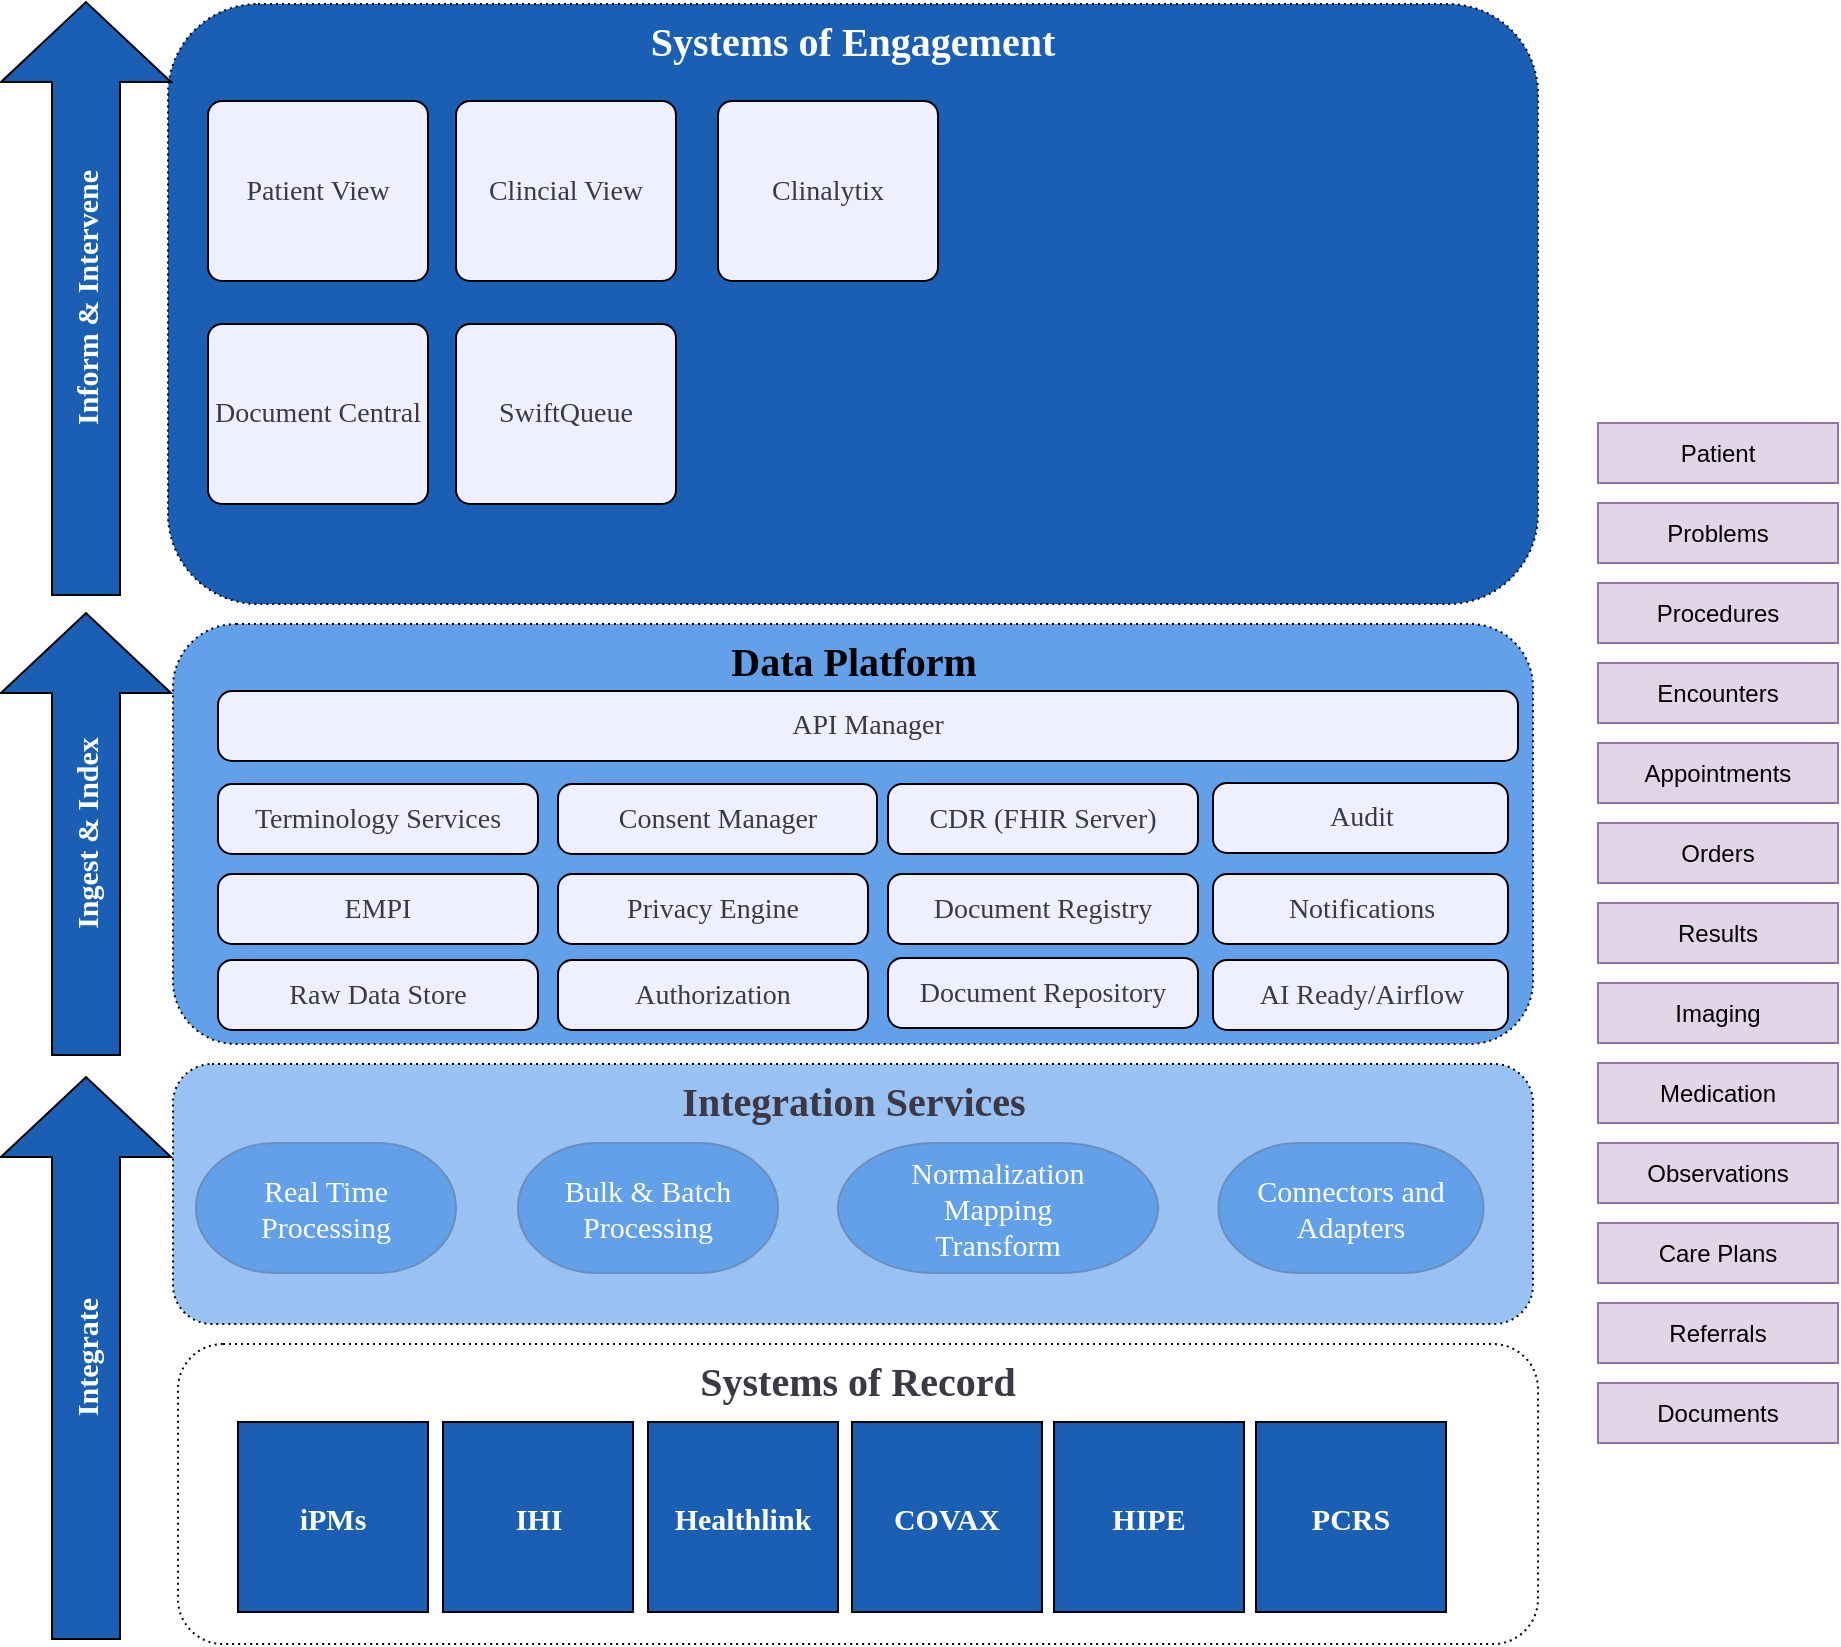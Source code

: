 <mxfile version="21.6.7" type="github">
  <diagram name="Page-1" id="IfO4KlaMefnt0QP_XdHf">
    <mxGraphModel dx="2074" dy="1097" grid="1" gridSize="10" guides="1" tooltips="1" connect="1" arrows="1" fold="1" page="1" pageScale="1" pageWidth="827" pageHeight="1169" math="0" shadow="0">
      <root>
        <mxCell id="0" />
        <mxCell id="1" parent="0" />
        <mxCell id="3x7R4wl11121WuhaWvUq-5" value="&lt;div style=&quot;font-size: 20px;&quot;&gt;&lt;b style=&quot;font-size: 20px;&quot;&gt;&lt;font color=&quot;#3d3846&quot; style=&quot;font-size: 20px;&quot;&gt;Systems of Record&lt;/font&gt;&lt;/b&gt;&lt;br style=&quot;font-size: 20px;&quot;&gt;&lt;/div&gt;" style="rounded=1;whiteSpace=wrap;html=1;align=center;verticalAlign=top;dashed=1;dashPattern=1 2;fontFamily=Montserrat;fontSource=https%3A%2F%2Ffonts.googleapis.com%2Fcss%3Ffamily%3DMontserrat;fontSize=20;" vertex="1" parent="1">
          <mxGeometry x="280" y="890" width="680" height="150" as="geometry" />
        </mxCell>
        <mxCell id="ulQrxE13SRcMPfscdwj9-1" value="&lt;font style=&quot;font-size: 15px;&quot; color=&quot;#ffffff&quot;&gt;&lt;span style=&quot;font-size: 15px;&quot;&gt;iPMs&lt;/span&gt;&lt;/font&gt;" style="whiteSpace=wrap;html=1;aspect=fixed;fillColor=#1a5fb4;fontFamily=Montserrat;fontSource=https%3A%2F%2Ffonts.googleapis.com%2Fcss%3Ffamily%3DMontserrat;fontStyle=1;fontSize=15;" parent="1" vertex="1">
          <mxGeometry x="310" y="929" width="95" height="95" as="geometry" />
        </mxCell>
        <mxCell id="ulQrxE13SRcMPfscdwj9-2" value="&lt;font style=&quot;font-size: 15px;&quot; color=&quot;#ffffff&quot;&gt;&lt;span style=&quot;font-size: 15px;&quot;&gt;IHI&lt;/span&gt;&lt;/font&gt;" style="whiteSpace=wrap;html=1;aspect=fixed;fillColor=#1a5fb4;fontFamily=Montserrat;fontSource=https%3A%2F%2Ffonts.googleapis.com%2Fcss%3Ffamily%3DMontserrat;fontStyle=1;fontSize=15;" parent="1" vertex="1">
          <mxGeometry x="412.5" y="929" width="95" height="95" as="geometry" />
        </mxCell>
        <mxCell id="ulQrxE13SRcMPfscdwj9-3" value="Healthlink" style="whiteSpace=wrap;html=1;aspect=fixed;fillColor=#1a5fb4;fontColor=#ffffff;fontSize=15;fontStyle=1;fontFamily=Montserrat;fontSource=https%3A%2F%2Ffonts.googleapis.com%2Fcss%3Ffamily%3DMontserrat;" parent="1" vertex="1">
          <mxGeometry x="515" y="929" width="95" height="95" as="geometry" />
        </mxCell>
        <mxCell id="ulQrxE13SRcMPfscdwj9-4" value="HIPE" style="whiteSpace=wrap;html=1;aspect=fixed;fillColor=#1a5fb4;fontColor=#ffffff;fontSize=15;fontStyle=1;fontFamily=Montserrat;fontSource=https%3A%2F%2Ffonts.googleapis.com%2Fcss%3Ffamily%3DMontserrat;" parent="1" vertex="1">
          <mxGeometry x="718" y="929" width="95" height="95" as="geometry" />
        </mxCell>
        <mxCell id="ulQrxE13SRcMPfscdwj9-36" value="Patient" style="rounded=0;whiteSpace=wrap;html=1;fillColor=#e1d5e7;strokeColor=#9673a6;" parent="1" vertex="1">
          <mxGeometry x="990" y="429.5" width="120" height="30" as="geometry" />
        </mxCell>
        <mxCell id="ulQrxE13SRcMPfscdwj9-37" value="Problems" style="rounded=0;whiteSpace=wrap;html=1;fillColor=#e1d5e7;strokeColor=#9673a6;" parent="1" vertex="1">
          <mxGeometry x="990" y="469.5" width="120" height="30" as="geometry" />
        </mxCell>
        <mxCell id="ulQrxE13SRcMPfscdwj9-38" value="Procedures" style="rounded=0;whiteSpace=wrap;html=1;fillColor=#e1d5e7;strokeColor=#9673a6;" parent="1" vertex="1">
          <mxGeometry x="990" y="509.5" width="120" height="30" as="geometry" />
        </mxCell>
        <mxCell id="ulQrxE13SRcMPfscdwj9-39" value="Encounters" style="rounded=0;whiteSpace=wrap;html=1;fillColor=#e1d5e7;strokeColor=#9673a6;" parent="1" vertex="1">
          <mxGeometry x="990" y="549.5" width="120" height="30" as="geometry" />
        </mxCell>
        <mxCell id="ulQrxE13SRcMPfscdwj9-40" value="Appointments" style="rounded=0;whiteSpace=wrap;html=1;fillColor=#e1d5e7;strokeColor=#9673a6;" parent="1" vertex="1">
          <mxGeometry x="990" y="589.5" width="120" height="30" as="geometry" />
        </mxCell>
        <mxCell id="ulQrxE13SRcMPfscdwj9-41" value="Orders" style="rounded=0;whiteSpace=wrap;html=1;fillColor=#e1d5e7;strokeColor=#9673a6;" parent="1" vertex="1">
          <mxGeometry x="990" y="629.5" width="120" height="30" as="geometry" />
        </mxCell>
        <mxCell id="ulQrxE13SRcMPfscdwj9-42" value="Results" style="rounded=0;whiteSpace=wrap;html=1;fillColor=#e1d5e7;strokeColor=#9673a6;" parent="1" vertex="1">
          <mxGeometry x="990" y="669.5" width="120" height="30" as="geometry" />
        </mxCell>
        <mxCell id="ulQrxE13SRcMPfscdwj9-43" value="Imaging" style="rounded=0;whiteSpace=wrap;html=1;fillColor=#e1d5e7;strokeColor=#9673a6;" parent="1" vertex="1">
          <mxGeometry x="990" y="709.5" width="120" height="30" as="geometry" />
        </mxCell>
        <mxCell id="ulQrxE13SRcMPfscdwj9-44" value="Medication" style="rounded=0;whiteSpace=wrap;html=1;fillColor=#e1d5e7;strokeColor=#9673a6;" parent="1" vertex="1">
          <mxGeometry x="990" y="749.5" width="120" height="30" as="geometry" />
        </mxCell>
        <mxCell id="ulQrxE13SRcMPfscdwj9-45" value="PCRS" style="whiteSpace=wrap;html=1;aspect=fixed;fillColor=#1a5fb4;fontColor=#ffffff;fontSize=15;fontStyle=1;fontFamily=Montserrat;fontSource=https%3A%2F%2Ffonts.googleapis.com%2Fcss%3Ffamily%3DMontserrat;" parent="1" vertex="1">
          <mxGeometry x="819" y="929" width="95" height="95" as="geometry" />
        </mxCell>
        <mxCell id="ulQrxE13SRcMPfscdwj9-49" value="Observations" style="rounded=0;whiteSpace=wrap;html=1;fillColor=#e1d5e7;strokeColor=#9673a6;" parent="1" vertex="1">
          <mxGeometry x="990" y="789.5" width="120" height="30" as="geometry" />
        </mxCell>
        <mxCell id="ulQrxE13SRcMPfscdwj9-50" value="Care Plans" style="rounded=0;whiteSpace=wrap;html=1;fillColor=#e1d5e7;strokeColor=#9673a6;" parent="1" vertex="1">
          <mxGeometry x="990" y="829.5" width="120" height="30" as="geometry" />
        </mxCell>
        <mxCell id="ulQrxE13SRcMPfscdwj9-59" value="Referrals" style="rounded=0;whiteSpace=wrap;html=1;fillColor=#e1d5e7;strokeColor=#9673a6;" parent="1" vertex="1">
          <mxGeometry x="990" y="869.5" width="120" height="30" as="geometry" />
        </mxCell>
        <mxCell id="ulQrxE13SRcMPfscdwj9-60" value="Documents" style="rounded=0;whiteSpace=wrap;html=1;fillColor=#e1d5e7;strokeColor=#9673a6;" parent="1" vertex="1">
          <mxGeometry x="990" y="909.5" width="120" height="30" as="geometry" />
        </mxCell>
        <mxCell id="ulQrxE13SRcMPfscdwj9-67" value="COVAX" style="whiteSpace=wrap;html=1;aspect=fixed;fillColor=#1a5fb4;fontColor=#ffffff;fontSize=15;fontStyle=1;fontFamily=Montserrat;fontSource=https%3A%2F%2Ffonts.googleapis.com%2Fcss%3Ffamily%3DMontserrat;" parent="1" vertex="1">
          <mxGeometry x="617" y="929" width="95" height="95" as="geometry" />
        </mxCell>
        <mxCell id="3x7R4wl11121WuhaWvUq-10" value="&lt;font size=&quot;1&quot; data-font-src=&quot;https://fonts.googleapis.com/css?family=Montserrat&quot; face=&quot;Montserrat&quot; color=&quot;#ffffff&quot;&gt;&lt;b style=&quot;font-size: 15px;&quot;&gt;Integrate&lt;/b&gt;&lt;/font&gt;" style="html=1;shadow=0;dashed=0;align=center;verticalAlign=middle;shape=mxgraph.arrows2.arrow;dy=0.6;dx=40;notch=0;rotation=-90;fillColor=#1a5fb4;" vertex="1" parent="1">
          <mxGeometry x="93.5" y="854.5" width="281" height="85" as="geometry" />
        </mxCell>
        <mxCell id="3x7R4wl11121WuhaWvUq-11" value="&lt;div style=&quot;font-size: 20px;&quot;&gt;&lt;font color=&quot;#3d3846&quot; style=&quot;font-size: 20px;&quot;&gt;&lt;span style=&quot;font-size: 20px;&quot;&gt;Integration Services&lt;/span&gt;&lt;/font&gt;&lt;br style=&quot;font-size: 20px;&quot;&gt;&lt;/div&gt;" style="rounded=1;whiteSpace=wrap;html=1;align=center;verticalAlign=top;dashed=1;dashPattern=1 2;fontFamily=Montserrat;fontSource=https%3A%2F%2Ffonts.googleapis.com%2Fcss%3Ffamily%3DMontserrat;fontSize=20;fillColor=#99c1f1;fontStyle=1" vertex="1" parent="1">
          <mxGeometry x="277.5" y="750" width="680" height="130" as="geometry" />
        </mxCell>
        <mxCell id="3x7R4wl11121WuhaWvUq-13" value="Real Time Processing" style="strokeWidth=1;html=1;shape=mxgraph.flowchart.terminator;whiteSpace=wrap;fillColor=#62a0ea;strokeColor=#6c8ebf;fontFamily=Montserrat;fontSource=https%3A%2F%2Ffonts.googleapis.com%2Fcss%3Ffamily%3DMontserrat;fontSize=15;fontColor=#ffffff;" vertex="1" parent="1">
          <mxGeometry x="289" y="789.5" width="130" height="65" as="geometry" />
        </mxCell>
        <mxCell id="3x7R4wl11121WuhaWvUq-14" value="Bulk &amp;amp; Batch Processing" style="strokeWidth=1;html=1;shape=mxgraph.flowchart.terminator;whiteSpace=wrap;fillColor=#62a0ea;strokeColor=#6c8ebf;fontFamily=Montserrat;fontSource=https%3A%2F%2Ffonts.googleapis.com%2Fcss%3Ffamily%3DMontserrat;fontSize=15;fontColor=#ffffff;" vertex="1" parent="1">
          <mxGeometry x="450" y="789.5" width="130" height="65" as="geometry" />
        </mxCell>
        <mxCell id="3x7R4wl11121WuhaWvUq-15" value="Connectors and Adapters" style="strokeWidth=1;html=1;shape=mxgraph.flowchart.terminator;whiteSpace=wrap;fillColor=#62a0ea;strokeColor=#6c8ebf;fontFamily=Montserrat;fontSource=https%3A%2F%2Ffonts.googleapis.com%2Fcss%3Ffamily%3DMontserrat;fontSize=15;fontColor=#ffffff;" vertex="1" parent="1">
          <mxGeometry x="800.25" y="789.5" width="132.5" height="65" as="geometry" />
        </mxCell>
        <mxCell id="3x7R4wl11121WuhaWvUq-16" value="&lt;div style=&quot;font-size: 20px;&quot;&gt;&lt;font style=&quot;font-size: 20px;&quot;&gt;&lt;b style=&quot;font-size: 20px;&quot;&gt;Systems of Engagement&lt;/b&gt;&lt;/font&gt;&lt;br style=&quot;font-size: 20px;&quot;&gt;&lt;/div&gt;" style="rounded=1;whiteSpace=wrap;html=1;align=center;verticalAlign=top;dashed=1;dashPattern=1 2;fontFamily=Montserrat;fontSource=https%3A%2F%2Ffonts.googleapis.com%2Fcss%3Ffamily%3DMontserrat;fontSize=20;fillColor=#1a5fb4;fontColor=#ffffff;" vertex="1" parent="1">
          <mxGeometry x="275" y="220" width="685" height="300" as="geometry" />
        </mxCell>
        <mxCell id="3x7R4wl11121WuhaWvUq-19" value="&lt;div&gt;Normalization&lt;/div&gt;&lt;div&gt;Mapping&lt;/div&gt;&lt;div&gt;Transform&lt;br&gt;&lt;/div&gt;" style="strokeWidth=1;html=1;shape=mxgraph.flowchart.terminator;whiteSpace=wrap;fillColor=#62a0ea;strokeColor=#6c8ebf;fontFamily=Montserrat;fontSource=https%3A%2F%2Ffonts.googleapis.com%2Fcss%3Ffamily%3DMontserrat;fontSize=15;fontColor=#ffffff;" vertex="1" parent="1">
          <mxGeometry x="610" y="789.5" width="160" height="65" as="geometry" />
        </mxCell>
        <mxCell id="3x7R4wl11121WuhaWvUq-20" value="Data Platform" style="rounded=1;whiteSpace=wrap;html=1;align=center;verticalAlign=top;dashed=1;dashPattern=1 2;fontFamily=Montserrat;fontSource=https%3A%2F%2Ffonts.googleapis.com%2Fcss%3Ffamily%3DMontserrat;fontSize=20;fillColor=#62a0ea;fontStyle=1" vertex="1" parent="1">
          <mxGeometry x="277.5" y="530" width="680" height="210" as="geometry" />
        </mxCell>
        <mxCell id="3x7R4wl11121WuhaWvUq-21" value="&lt;font style=&quot;font-size: 14px;&quot;&gt;API Manager&lt;/font&gt;" style="rounded=1;whiteSpace=wrap;html=1;absoluteArcSize=1;arcSize=14;strokeWidth=1;fillColor=#eeefff;fontColor=#3d3846;fontSize=14;fontFamily=Montserrat;fontSource=https%3A%2F%2Ffonts.googleapis.com%2Fcss%3Ffamily%3DMontserrat;" vertex="1" parent="1">
          <mxGeometry x="300" y="563.5" width="650" height="35" as="geometry" />
        </mxCell>
        <mxCell id="3x7R4wl11121WuhaWvUq-22" value="Raw Data Store" style="rounded=1;whiteSpace=wrap;html=1;absoluteArcSize=1;arcSize=14;strokeWidth=1;fillColor=#eeefff;fontColor=#3d3846;fontSize=14;fontFamily=Montserrat;fontSource=https%3A%2F%2Ffonts.googleapis.com%2Fcss%3Ffamily%3DMontserrat;" vertex="1" parent="1">
          <mxGeometry x="300" y="698" width="160" height="35" as="geometry" />
        </mxCell>
        <mxCell id="3x7R4wl11121WuhaWvUq-23" value="Terminology Services" style="rounded=1;whiteSpace=wrap;html=1;absoluteArcSize=1;arcSize=14;strokeWidth=1;fillColor=#eeefff;fontColor=#3d3846;fontSize=14;fontFamily=Montserrat;fontSource=https%3A%2F%2Ffonts.googleapis.com%2Fcss%3Ffamily%3DMontserrat;" vertex="1" parent="1">
          <mxGeometry x="300" y="610" width="160" height="35" as="geometry" />
        </mxCell>
        <mxCell id="3x7R4wl11121WuhaWvUq-24" value="EMPI" style="rounded=1;whiteSpace=wrap;html=1;absoluteArcSize=1;arcSize=14;strokeWidth=1;fillColor=#eeefff;fontColor=#3d3846;fontSize=14;fontFamily=Montserrat;fontSource=https%3A%2F%2Ffonts.googleapis.com%2Fcss%3Ffamily%3DMontserrat;" vertex="1" parent="1">
          <mxGeometry x="300" y="655" width="160" height="35" as="geometry" />
        </mxCell>
        <mxCell id="3x7R4wl11121WuhaWvUq-25" value="Consent Manager" style="rounded=1;whiteSpace=wrap;html=1;absoluteArcSize=1;arcSize=14;strokeWidth=1;fillColor=#eeefff;fontColor=#3d3846;fontSize=14;fontFamily=Montserrat;fontSource=https%3A%2F%2Ffonts.googleapis.com%2Fcss%3Ffamily%3DMontserrat;" vertex="1" parent="1">
          <mxGeometry x="470" y="610" width="159.5" height="35" as="geometry" />
        </mxCell>
        <mxCell id="3x7R4wl11121WuhaWvUq-26" value="&lt;font color=&quot;#ffffff&quot; face=&quot;Montserrat&quot; style=&quot;font-size: 15px;&quot;&gt;&lt;b style=&quot;font-size: 15px;&quot;&gt;Ingest &amp;amp; Index&lt;br style=&quot;font-size: 15px;&quot;&gt;&lt;/b&gt;&lt;/font&gt;" style="html=1;shadow=0;dashed=0;align=center;verticalAlign=middle;shape=mxgraph.arrows2.arrow;dy=0.6;dx=40;notch=0;rotation=-90;fillColor=#1a5fb4;fontSize=15;" vertex="1" parent="1">
          <mxGeometry x="123.5" y="592.5" width="221" height="85" as="geometry" />
        </mxCell>
        <mxCell id="3x7R4wl11121WuhaWvUq-27" value="Privacy Engine" style="rounded=1;whiteSpace=wrap;html=1;absoluteArcSize=1;arcSize=14;strokeWidth=1;fillColor=#eeefff;fontColor=#3d3846;fontSize=14;fontFamily=Montserrat;fontSource=https%3A%2F%2Ffonts.googleapis.com%2Fcss%3Ffamily%3DMontserrat;" vertex="1" parent="1">
          <mxGeometry x="470" y="655" width="155" height="35" as="geometry" />
        </mxCell>
        <mxCell id="3x7R4wl11121WuhaWvUq-28" value="Authorization" style="rounded=1;whiteSpace=wrap;html=1;absoluteArcSize=1;arcSize=14;strokeWidth=1;fillColor=#eeefff;fontColor=#3d3846;fontSize=14;fontFamily=Montserrat;fontSource=https%3A%2F%2Ffonts.googleapis.com%2Fcss%3Ffamily%3DMontserrat;" vertex="1" parent="1">
          <mxGeometry x="470" y="698" width="155" height="35" as="geometry" />
        </mxCell>
        <mxCell id="3x7R4wl11121WuhaWvUq-30" value="CDR (FHIR Server)" style="rounded=1;whiteSpace=wrap;html=1;absoluteArcSize=1;arcSize=14;strokeWidth=1;fillColor=#eeefff;fontColor=#3d3846;fontSize=14;fontFamily=Montserrat;fontSource=https%3A%2F%2Ffonts.googleapis.com%2Fcss%3Ffamily%3DMontserrat;" vertex="1" parent="1">
          <mxGeometry x="635" y="610" width="155" height="35" as="geometry" />
        </mxCell>
        <mxCell id="3x7R4wl11121WuhaWvUq-31" value="Document Registry" style="rounded=1;whiteSpace=wrap;html=1;absoluteArcSize=1;arcSize=14;strokeWidth=1;fillColor=#eeefff;fontColor=#3d3846;fontSize=14;fontFamily=Montserrat;fontSource=https%3A%2F%2Ffonts.googleapis.com%2Fcss%3Ffamily%3DMontserrat;" vertex="1" parent="1">
          <mxGeometry x="635" y="655" width="155" height="35" as="geometry" />
        </mxCell>
        <mxCell id="3x7R4wl11121WuhaWvUq-32" value="Document Repository" style="rounded=1;whiteSpace=wrap;html=1;absoluteArcSize=1;arcSize=14;strokeWidth=1;fillColor=#eeefff;fontColor=#3d3846;fontSize=14;fontFamily=Montserrat;fontSource=https%3A%2F%2Ffonts.googleapis.com%2Fcss%3Ffamily%3DMontserrat;" vertex="1" parent="1">
          <mxGeometry x="635" y="697" width="155" height="35" as="geometry" />
        </mxCell>
        <mxCell id="3x7R4wl11121WuhaWvUq-34" value="Audit" style="rounded=1;whiteSpace=wrap;html=1;absoluteArcSize=1;arcSize=14;strokeWidth=1;fillColor=#eeefff;fontColor=#3d3846;fontSize=14;fontFamily=Montserrat;fontSource=https%3A%2F%2Ffonts.googleapis.com%2Fcss%3Ffamily%3DMontserrat;" vertex="1" parent="1">
          <mxGeometry x="797.5" y="609.5" width="147.5" height="35" as="geometry" />
        </mxCell>
        <mxCell id="3x7R4wl11121WuhaWvUq-35" value="Notifications" style="rounded=1;whiteSpace=wrap;html=1;absoluteArcSize=1;arcSize=14;strokeWidth=1;fillColor=#eeefff;fontColor=#3d3846;fontSize=14;fontFamily=Montserrat;fontSource=https%3A%2F%2Ffonts.googleapis.com%2Fcss%3Ffamily%3DMontserrat;" vertex="1" parent="1">
          <mxGeometry x="797.5" y="655" width="147.5" height="35" as="geometry" />
        </mxCell>
        <mxCell id="3x7R4wl11121WuhaWvUq-36" value="&lt;font color=&quot;#ffffff&quot; face=&quot;Montserrat&quot;&gt;&lt;b&gt;Inform &amp;amp; Intervene&lt;br&gt;&lt;/b&gt;&lt;/font&gt;" style="html=1;shadow=0;dashed=0;align=center;verticalAlign=middle;shape=mxgraph.arrows2.arrow;dy=0.6;dx=40;notch=0;rotation=-90;fillColor=#1a5fb4;fontSize=15;" vertex="1" parent="1">
          <mxGeometry x="85.75" y="324.75" width="296.5" height="85" as="geometry" />
        </mxCell>
        <mxCell id="3x7R4wl11121WuhaWvUq-37" value="Patient View" style="rounded=1;whiteSpace=wrap;html=1;absoluteArcSize=1;arcSize=14;strokeWidth=1;fillColor=#eeefff;fontColor=#3d3846;fontSize=14;fontFamily=Montserrat;fontSource=https%3A%2F%2Ffonts.googleapis.com%2Fcss%3Ffamily%3DMontserrat;" vertex="1" parent="1">
          <mxGeometry x="295" y="268.5" width="110" height="90" as="geometry" />
        </mxCell>
        <mxCell id="3x7R4wl11121WuhaWvUq-39" value="Clincial View" style="rounded=1;whiteSpace=wrap;html=1;absoluteArcSize=1;arcSize=14;strokeWidth=1;fillColor=#eeefff;fontColor=#3d3846;fontSize=14;fontFamily=Montserrat;fontSource=https%3A%2F%2Ffonts.googleapis.com%2Fcss%3Ffamily%3DMontserrat;" vertex="1" parent="1">
          <mxGeometry x="419" y="268.5" width="110" height="90" as="geometry" />
        </mxCell>
        <mxCell id="3x7R4wl11121WuhaWvUq-40" value="SwiftQueue" style="rounded=1;whiteSpace=wrap;html=1;absoluteArcSize=1;arcSize=14;strokeWidth=1;fillColor=#eeefff;fontColor=#3d3846;fontSize=14;fontFamily=Montserrat;fontSource=https%3A%2F%2Ffonts.googleapis.com%2Fcss%3Ffamily%3DMontserrat;" vertex="1" parent="1">
          <mxGeometry x="419" y="380" width="110" height="90" as="geometry" />
        </mxCell>
        <mxCell id="3x7R4wl11121WuhaWvUq-41" value="Document Central" style="rounded=1;whiteSpace=wrap;html=1;absoluteArcSize=1;arcSize=14;strokeWidth=1;fillColor=#eeefff;fontColor=#3d3846;fontSize=14;fontFamily=Montserrat;fontSource=https%3A%2F%2Ffonts.googleapis.com%2Fcss%3Ffamily%3DMontserrat;" vertex="1" parent="1">
          <mxGeometry x="295" y="380" width="110" height="90" as="geometry" />
        </mxCell>
        <mxCell id="3x7R4wl11121WuhaWvUq-42" value="Clinalytix" style="rounded=1;whiteSpace=wrap;html=1;absoluteArcSize=1;arcSize=14;strokeWidth=1;fillColor=#eeefff;fontColor=#3d3846;fontSize=14;fontFamily=Montserrat;fontSource=https%3A%2F%2Ffonts.googleapis.com%2Fcss%3Ffamily%3DMontserrat;" vertex="1" parent="1">
          <mxGeometry x="550" y="268.5" width="110" height="90" as="geometry" />
        </mxCell>
        <mxCell id="3x7R4wl11121WuhaWvUq-43" value="AI Ready/Airflow" style="rounded=1;whiteSpace=wrap;html=1;absoluteArcSize=1;arcSize=14;strokeWidth=1;fillColor=#eeefff;fontColor=#3d3846;fontSize=14;fontFamily=Montserrat;fontSource=https%3A%2F%2Ffonts.googleapis.com%2Fcss%3Ffamily%3DMontserrat;" vertex="1" parent="1">
          <mxGeometry x="797.5" y="698" width="147.5" height="35" as="geometry" />
        </mxCell>
      </root>
    </mxGraphModel>
  </diagram>
</mxfile>
